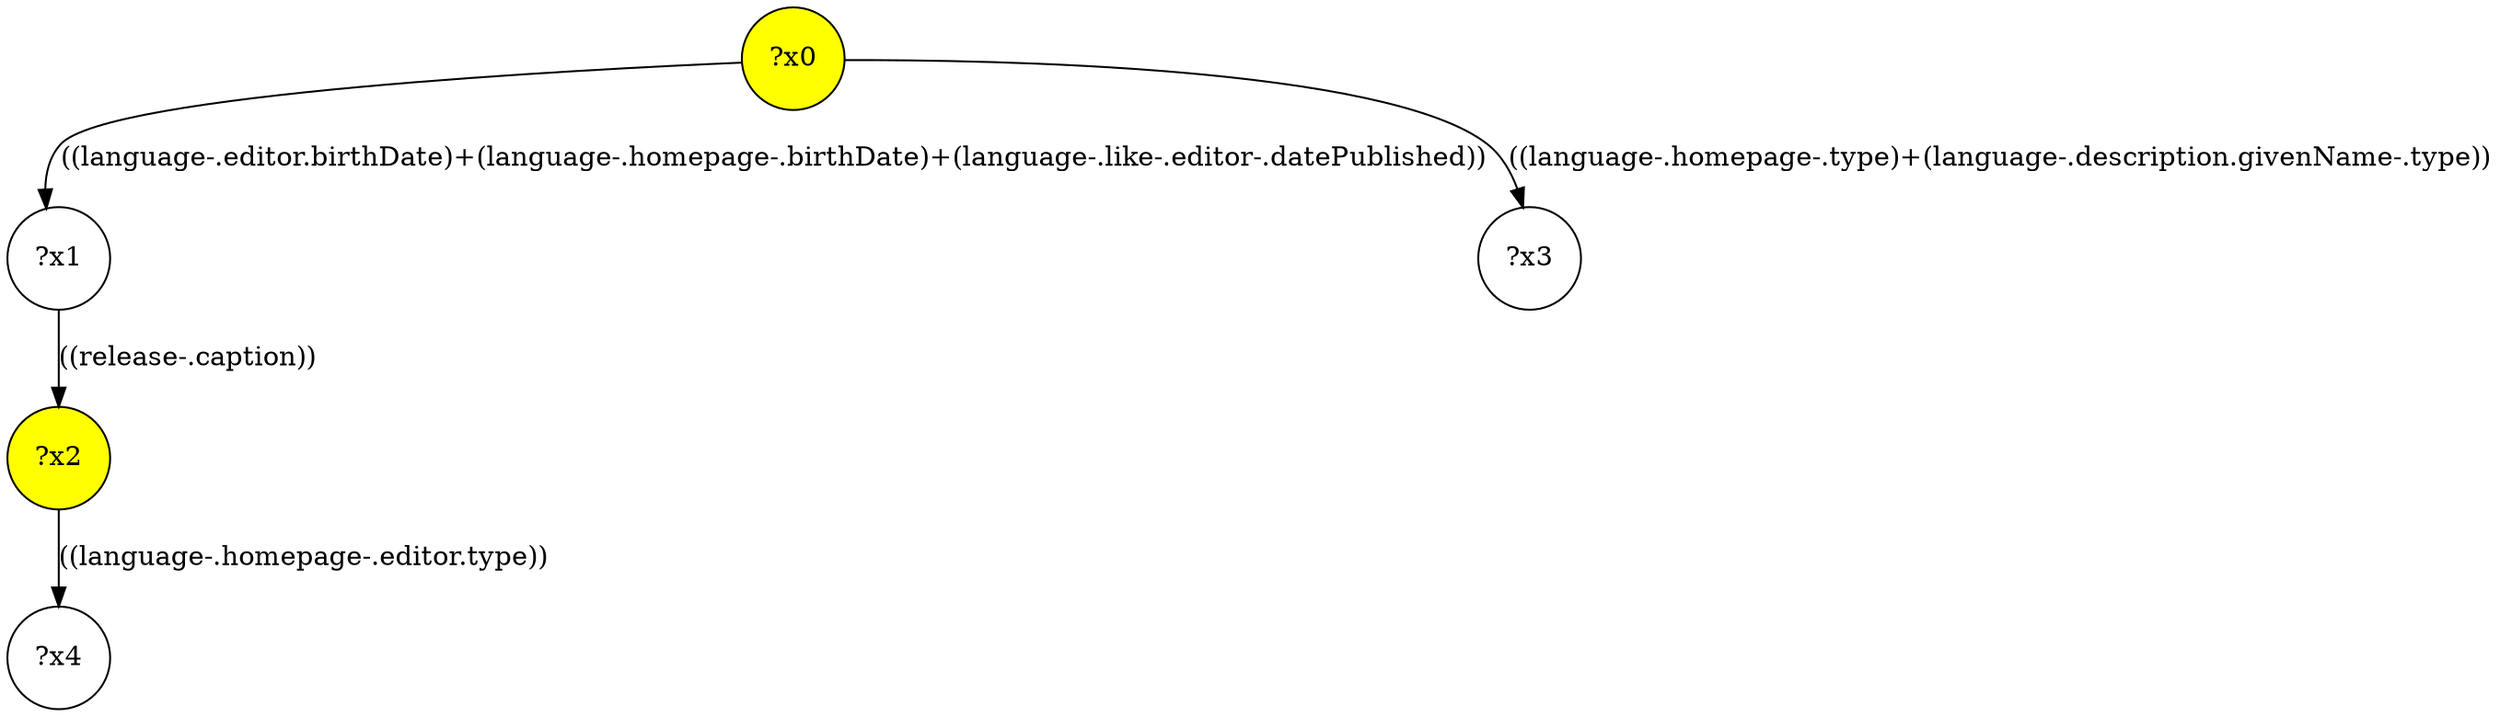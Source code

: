 digraph g {
	x0 [fillcolor="yellow", style="filled," shape=circle, label="?x0"];
	x2 [fillcolor="yellow", style="filled," shape=circle, label="?x2"];
	x1 [shape=circle, label="?x1"];
	x0 -> x1 [label="((language-.editor.birthDate)+(language-.homepage-.birthDate)+(language-.like-.editor-.datePublished))"];
	x1 -> x2 [label="((release-.caption))"];
	x3 [shape=circle, label="?x3"];
	x0 -> x3 [label="((language-.homepage-.type)+(language-.description.givenName-.type))"];
	x4 [shape=circle, label="?x4"];
	x2 -> x4 [label="((language-.homepage-.editor.type))"];
}

